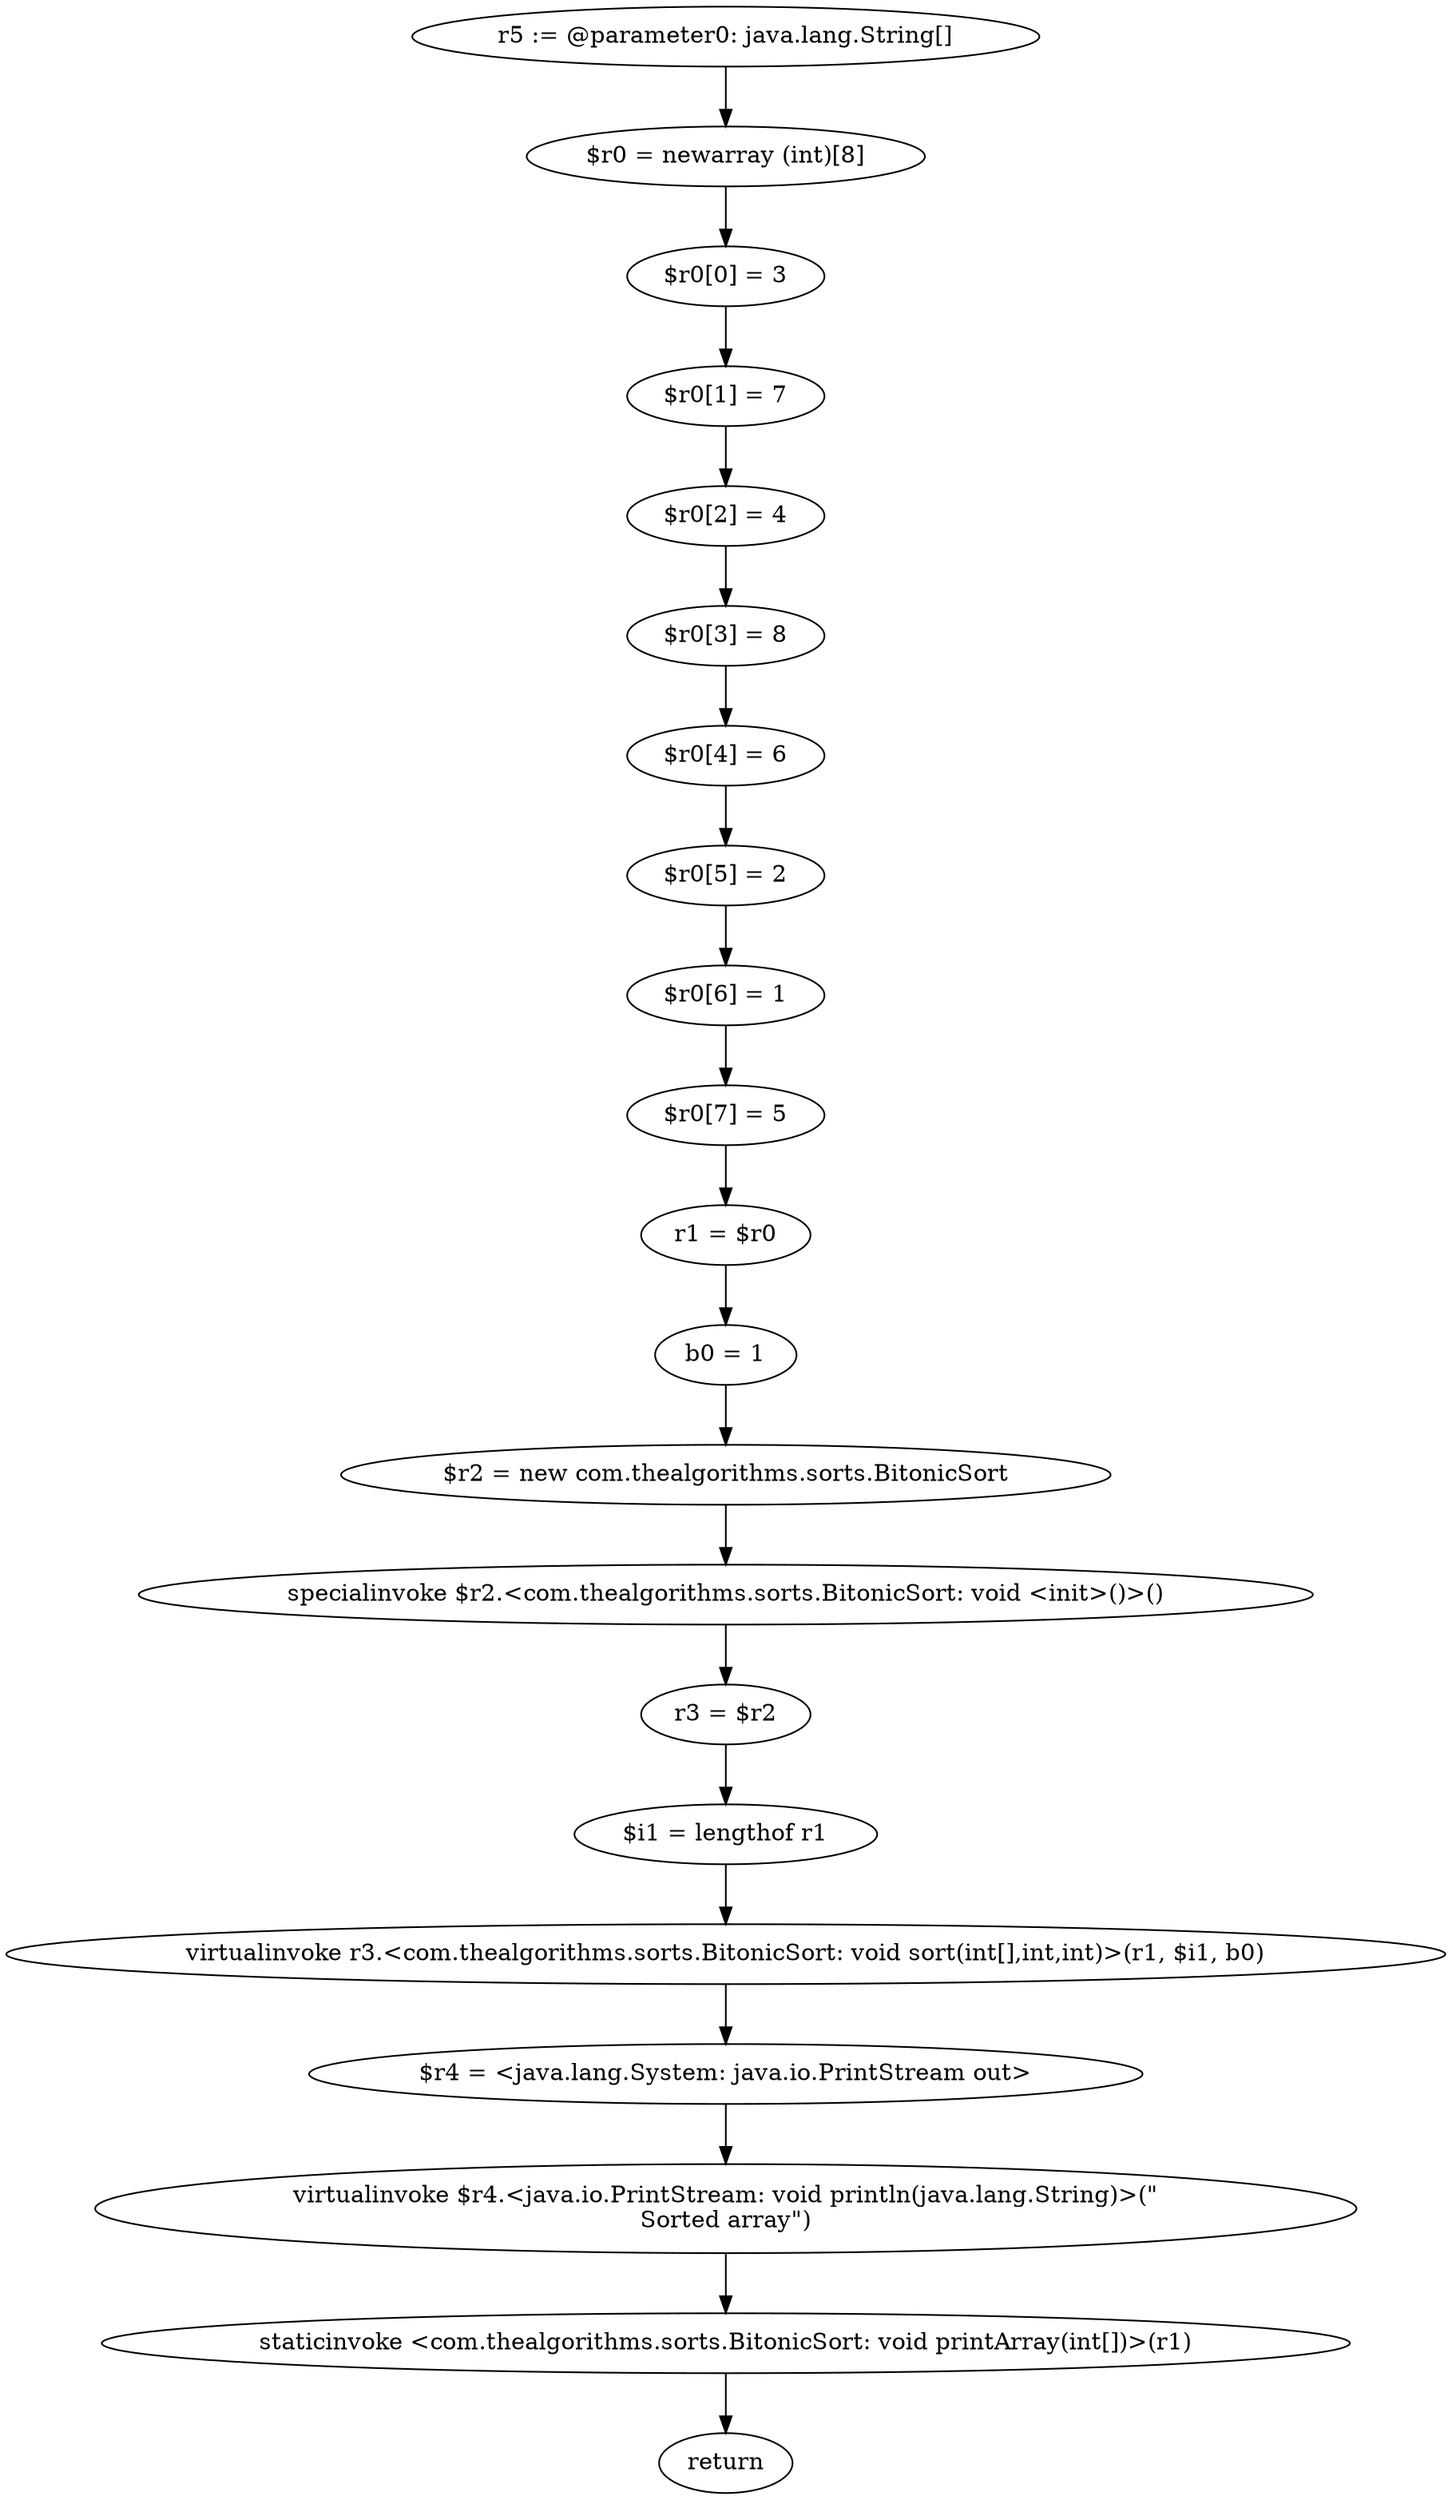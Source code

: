 digraph "unitGraph" {
    "r5 := @parameter0: java.lang.String[]"
    "$r0 = newarray (int)[8]"
    "$r0[0] = 3"
    "$r0[1] = 7"
    "$r0[2] = 4"
    "$r0[3] = 8"
    "$r0[4] = 6"
    "$r0[5] = 2"
    "$r0[6] = 1"
    "$r0[7] = 5"
    "r1 = $r0"
    "b0 = 1"
    "$r2 = new com.thealgorithms.sorts.BitonicSort"
    "specialinvoke $r2.<com.thealgorithms.sorts.BitonicSort: void <init>()>()"
    "r3 = $r2"
    "$i1 = lengthof r1"
    "virtualinvoke r3.<com.thealgorithms.sorts.BitonicSort: void sort(int[],int,int)>(r1, $i1, b0)"
    "$r4 = <java.lang.System: java.io.PrintStream out>"
    "virtualinvoke $r4.<java.io.PrintStream: void println(java.lang.String)>(\"\nSorted array\")"
    "staticinvoke <com.thealgorithms.sorts.BitonicSort: void printArray(int[])>(r1)"
    "return"
    "r5 := @parameter0: java.lang.String[]"->"$r0 = newarray (int)[8]";
    "$r0 = newarray (int)[8]"->"$r0[0] = 3";
    "$r0[0] = 3"->"$r0[1] = 7";
    "$r0[1] = 7"->"$r0[2] = 4";
    "$r0[2] = 4"->"$r0[3] = 8";
    "$r0[3] = 8"->"$r0[4] = 6";
    "$r0[4] = 6"->"$r0[5] = 2";
    "$r0[5] = 2"->"$r0[6] = 1";
    "$r0[6] = 1"->"$r0[7] = 5";
    "$r0[7] = 5"->"r1 = $r0";
    "r1 = $r0"->"b0 = 1";
    "b0 = 1"->"$r2 = new com.thealgorithms.sorts.BitonicSort";
    "$r2 = new com.thealgorithms.sorts.BitonicSort"->"specialinvoke $r2.<com.thealgorithms.sorts.BitonicSort: void <init>()>()";
    "specialinvoke $r2.<com.thealgorithms.sorts.BitonicSort: void <init>()>()"->"r3 = $r2";
    "r3 = $r2"->"$i1 = lengthof r1";
    "$i1 = lengthof r1"->"virtualinvoke r3.<com.thealgorithms.sorts.BitonicSort: void sort(int[],int,int)>(r1, $i1, b0)";
    "virtualinvoke r3.<com.thealgorithms.sorts.BitonicSort: void sort(int[],int,int)>(r1, $i1, b0)"->"$r4 = <java.lang.System: java.io.PrintStream out>";
    "$r4 = <java.lang.System: java.io.PrintStream out>"->"virtualinvoke $r4.<java.io.PrintStream: void println(java.lang.String)>(\"\nSorted array\")";
    "virtualinvoke $r4.<java.io.PrintStream: void println(java.lang.String)>(\"\nSorted array\")"->"staticinvoke <com.thealgorithms.sorts.BitonicSort: void printArray(int[])>(r1)";
    "staticinvoke <com.thealgorithms.sorts.BitonicSort: void printArray(int[])>(r1)"->"return";
}
